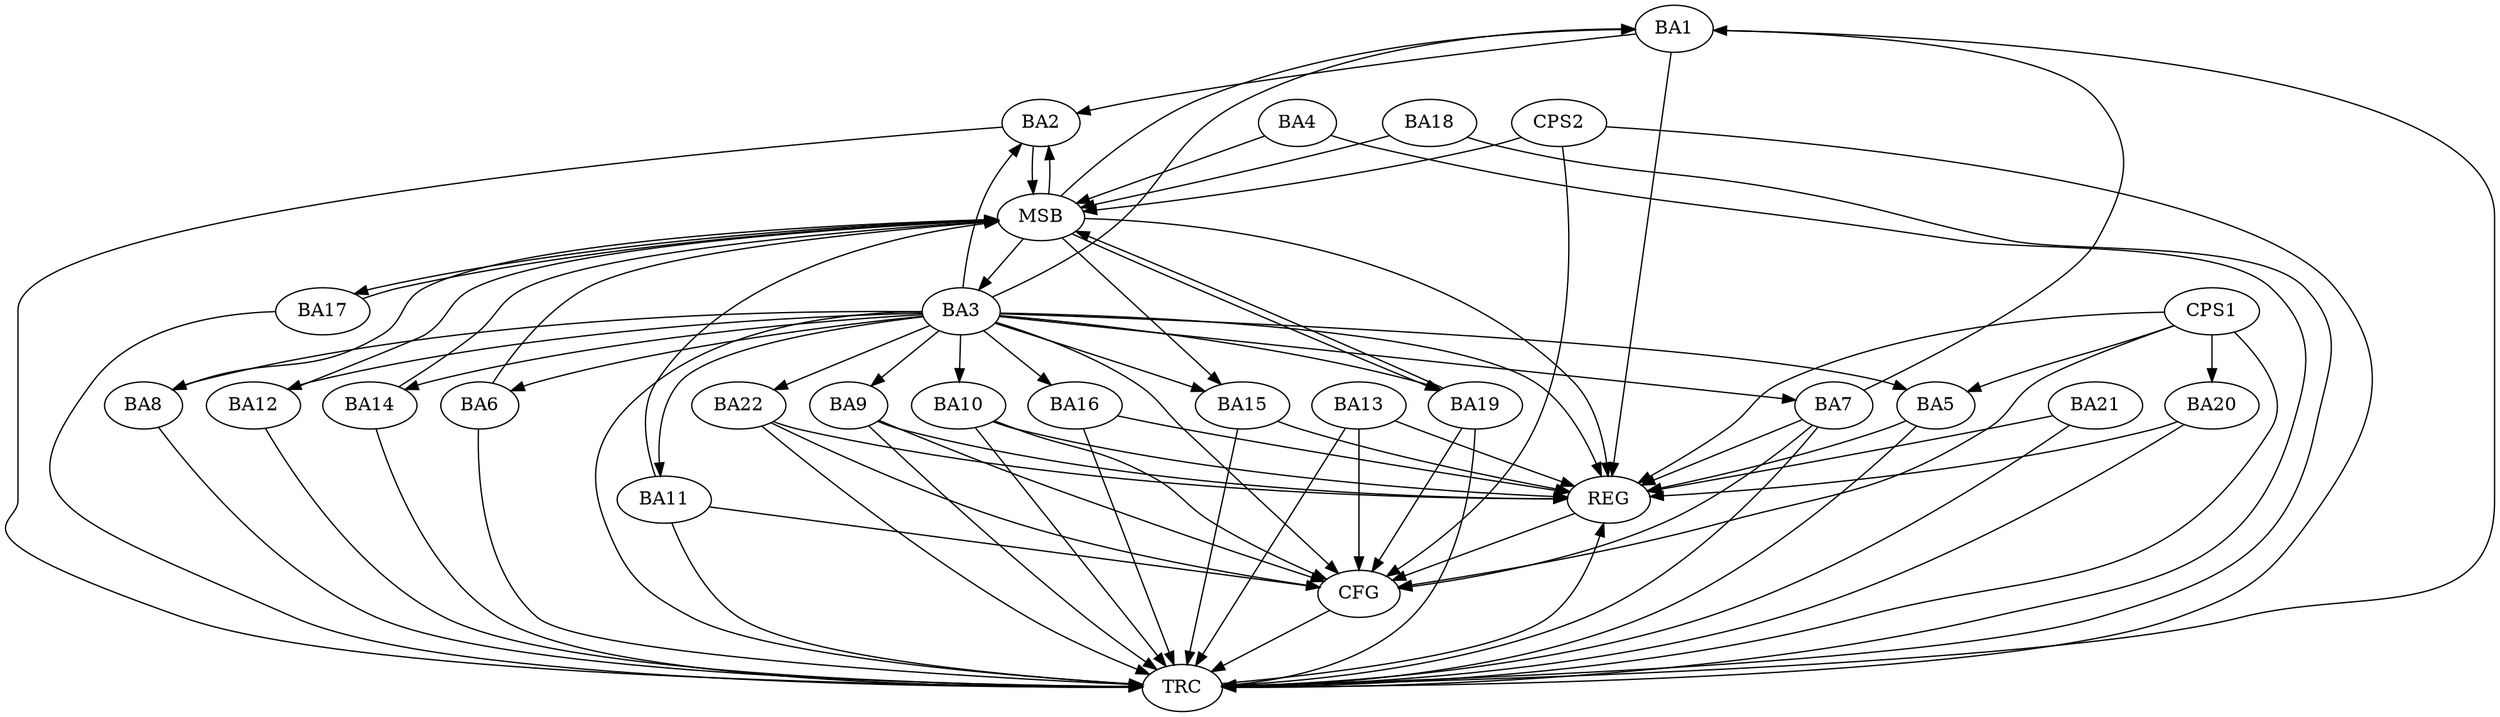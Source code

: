 strict digraph G {
  BA1 [ label="BA1" ];
  BA2 [ label="BA2" ];
  BA3 [ label="BA3" ];
  BA4 [ label="BA4" ];
  BA5 [ label="BA5" ];
  BA6 [ label="BA6" ];
  BA7 [ label="BA7" ];
  BA8 [ label="BA8" ];
  BA9 [ label="BA9" ];
  BA10 [ label="BA10" ];
  BA11 [ label="BA11" ];
  BA12 [ label="BA12" ];
  BA13 [ label="BA13" ];
  BA14 [ label="BA14" ];
  BA15 [ label="BA15" ];
  BA16 [ label="BA16" ];
  BA17 [ label="BA17" ];
  BA18 [ label="BA18" ];
  BA19 [ label="BA19" ];
  BA20 [ label="BA20" ];
  BA21 [ label="BA21" ];
  BA22 [ label="BA22" ];
  CPS1 [ label="CPS1" ];
  CPS2 [ label="CPS2" ];
  REG [ label="REG" ];
  MSB [ label="MSB" ];
  CFG [ label="CFG" ];
  TRC [ label="TRC" ];
  BA1 -> BA2;
  BA3 -> BA1;
  BA7 -> BA1;
  CPS1 -> BA20;
  CPS1 -> BA5;
  BA1 -> REG;
  BA3 -> REG;
  BA5 -> REG;
  BA7 -> REG;
  BA9 -> REG;
  BA10 -> REG;
  BA13 -> REG;
  BA15 -> REG;
  BA16 -> REG;
  BA20 -> REG;
  BA21 -> REG;
  BA22 -> REG;
  CPS1 -> REG;
  BA2 -> MSB;
  MSB -> BA1;
  MSB -> REG;
  BA4 -> MSB;
  BA6 -> MSB;
  MSB -> BA3;
  BA8 -> MSB;
  BA11 -> MSB;
  BA12 -> MSB;
  MSB -> BA2;
  BA14 -> MSB;
  BA17 -> MSB;
  BA18 -> MSB;
  BA19 -> MSB;
  MSB -> BA15;
  CPS2 -> MSB;
  MSB -> BA19;
  MSB -> BA17;
  BA11 -> CFG;
  BA7 -> CFG;
  BA3 -> CFG;
  BA10 -> CFG;
  BA22 -> CFG;
  CPS1 -> CFG;
  BA9 -> CFG;
  BA19 -> CFG;
  BA13 -> CFG;
  CPS2 -> CFG;
  REG -> CFG;
  BA1 -> TRC;
  BA2 -> TRC;
  BA3 -> TRC;
  BA4 -> TRC;
  BA5 -> TRC;
  BA6 -> TRC;
  BA7 -> TRC;
  BA8 -> TRC;
  BA9 -> TRC;
  BA10 -> TRC;
  BA11 -> TRC;
  BA12 -> TRC;
  BA13 -> TRC;
  BA14 -> TRC;
  BA15 -> TRC;
  BA16 -> TRC;
  BA17 -> TRC;
  BA18 -> TRC;
  BA19 -> TRC;
  BA20 -> TRC;
  BA21 -> TRC;
  BA22 -> TRC;
  CPS1 -> TRC;
  CPS2 -> TRC;
  CFG -> TRC;
  TRC -> REG;
  BA3 -> BA2;
  BA3 -> BA15;
  BA3 -> BA22;
  BA3 -> BA16;
  BA3 -> BA11;
  BA3 -> BA7;
  BA3 -> BA19;
  BA3 -> BA10;
  BA3 -> BA6;
  BA3 -> BA12;
  BA3 -> BA5;
  BA3 -> BA14;
  BA3 -> BA8;
  BA3 -> BA9;
}
